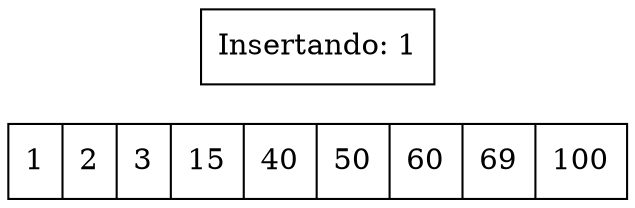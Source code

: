digraph G{ node [shape = record ];
 rankdir=LR;X[label="{ 1|2|3|15|40|50|60|69|100}" pos = "10,1!" ]puntDer[label="Insertando: 1" pos = "9,2!"] 
}
